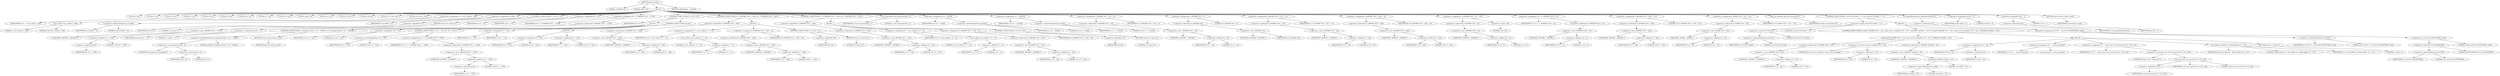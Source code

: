 digraph tftp_connect {  
"1000116" [label = "(METHOD,tftp_connect)" ]
"1000117" [label = "(PARAM,_DWORD *a1)" ]
"1000118" [label = "(PARAM,_BYTE *a2)" ]
"1000119" [label = "(BLOCK,,)" ]
"1000120" [label = "(LOCAL,v4: int)" ]
"1000121" [label = "(LOCAL,v5: int)" ]
"1000122" [label = "(LOCAL,v6: int)" ]
"1000123" [label = "(LOCAL,v7: int)" ]
"1000124" [label = "(LOCAL,v8: int)" ]
"1000125" [label = "(LOCAL,v9: int)" ]
"1000126" [label = "(LOCAL,v10: int)" ]
"1000127" [label = "(LOCAL,v11: int)" ]
"1000128" [label = "(LOCAL,v12: int)" ]
"1000129" [label = "(LOCAL,result: int)" ]
"1000130" [label = "(LOCAL,v14: int)" ]
"1000131" [label = "(LOCAL,v15: int *)" ]
"1000132" [label = "(LOCAL,v16: int)" ]
"1000133" [label = "(LOCAL,v17: const char *)" ]
"1000134" [label = "(LOCAL,v18: char [ 128 ])" ]
"1000135" [label = "(<operator>.assignment,v4 = Curl_ccalloc(1, 336))" ]
"1000136" [label = "(IDENTIFIER,v4,v4 = Curl_ccalloc(1, 336))" ]
"1000137" [label = "(Curl_ccalloc,Curl_ccalloc(1, 336))" ]
"1000138" [label = "(LITERAL,1,Curl_ccalloc(1, 336))" ]
"1000139" [label = "(LITERAL,336,Curl_ccalloc(1, 336))" ]
"1000140" [label = "(<operator>.assignment,a1[188] = v4)" ]
"1000141" [label = "(<operator>.indirectIndexAccess,a1[188])" ]
"1000142" [label = "(IDENTIFIER,a1,a1[188] = v4)" ]
"1000143" [label = "(LITERAL,188,a1[188] = v4)" ]
"1000144" [label = "(IDENTIFIER,v4,a1[188] = v4)" ]
"1000145" [label = "(CONTROL_STRUCTURE,if ( !v4 ),if ( !v4 ))" ]
"1000146" [label = "(<operator>.logicalNot,!v4)" ]
"1000147" [label = "(IDENTIFIER,v4,!v4)" ]
"1000148" [label = "(RETURN,return 27;,return 27;)" ]
"1000149" [label = "(LITERAL,27,return 27;)" ]
"1000150" [label = "(<operator>.assignment,v5 = v4)" ]
"1000151" [label = "(IDENTIFIER,v5,v5 = v4)" ]
"1000152" [label = "(IDENTIFIER,v4,v5 = v4)" ]
"1000153" [label = "(<operator>.assignment,v6 = *(_DWORD *)(*a1 + 1576))" ]
"1000154" [label = "(IDENTIFIER,v6,v6 = *(_DWORD *)(*a1 + 1576))" ]
"1000155" [label = "(<operator>.indirection,*(_DWORD *)(*a1 + 1576))" ]
"1000156" [label = "(<operator>.cast,(_DWORD *)(*a1 + 1576))" ]
"1000157" [label = "(UNKNOWN,_DWORD *,_DWORD *)" ]
"1000158" [label = "(<operator>.addition,*a1 + 1576)" ]
"1000159" [label = "(<operator>.indirection,*a1)" ]
"1000160" [label = "(IDENTIFIER,a1,*a1 + 1576)" ]
"1000161" [label = "(LITERAL,1576,*a1 + 1576)" ]
"1000162" [label = "(CONTROL_STRUCTURE,if ( v6 ),if ( v6 ))" ]
"1000163" [label = "(IDENTIFIER,v6,if ( v6 ))" ]
"1000164" [label = "(BLOCK,,)" ]
"1000165" [label = "(<operator>.assignment,result = 71)" ]
"1000166" [label = "(IDENTIFIER,result,result = 71)" ]
"1000167" [label = "(LITERAL,71,result = 71)" ]
"1000168" [label = "(CONTROL_STRUCTURE,if ( (unsigned int)(v6 - 8) >= 0xFFB1 ),if ( (unsigned int)(v6 - 8) >= 0xFFB1 ))" ]
"1000169" [label = "(<operator>.greaterEqualsThan,(unsigned int)(v6 - 8) >= 0xFFB1)" ]
"1000170" [label = "(<operator>.cast,(unsigned int)(v6 - 8))" ]
"1000171" [label = "(UNKNOWN,unsigned int,unsigned int)" ]
"1000172" [label = "(<operator>.subtraction,v6 - 8)" ]
"1000173" [label = "(IDENTIFIER,v6,v6 - 8)" ]
"1000174" [label = "(LITERAL,8,v6 - 8)" ]
"1000175" [label = "(LITERAL,0xFFB1,(unsigned int)(v6 - 8) >= 0xFFB1)" ]
"1000176" [label = "(RETURN,return result;,return result;)" ]
"1000177" [label = "(IDENTIFIER,result,return result;)" ]
"1000178" [label = "(<operator>.assignment,v14 = 512)" ]
"1000179" [label = "(IDENTIFIER,v14,v14 = 512)" ]
"1000180" [label = "(LITERAL,512,v14 = 512)" ]
"1000181" [label = "(CONTROL_STRUCTURE,if ( v6 >= 512 ),if ( v6 >= 512 ))" ]
"1000182" [label = "(<operator>.greaterEqualsThan,v6 >= 512)" ]
"1000183" [label = "(IDENTIFIER,v6,v6 >= 512)" ]
"1000184" [label = "(LITERAL,512,v6 >= 512)" ]
"1000185" [label = "(<operator>.assignment,v14 = *(_DWORD *)(*a1 + 1576))" ]
"1000186" [label = "(IDENTIFIER,v14,v14 = *(_DWORD *)(*a1 + 1576))" ]
"1000187" [label = "(<operator>.indirection,*(_DWORD *)(*a1 + 1576))" ]
"1000188" [label = "(<operator>.cast,(_DWORD *)(*a1 + 1576))" ]
"1000189" [label = "(UNKNOWN,_DWORD *,_DWORD *)" ]
"1000190" [label = "(<operator>.addition,*a1 + 1576)" ]
"1000191" [label = "(<operator>.indirection,*a1)" ]
"1000192" [label = "(IDENTIFIER,a1,*a1 + 1576)" ]
"1000193" [label = "(LITERAL,1576,*a1 + 1576)" ]
"1000194" [label = "(<operator>.assignment,v7 = v14)" ]
"1000195" [label = "(IDENTIFIER,v7,v7 = v14)" ]
"1000196" [label = "(IDENTIFIER,v14,v7 = v14)" ]
"1000197" [label = "(CONTROL_STRUCTURE,else,else)" ]
"1000198" [label = "(BLOCK,,)" ]
"1000199" [label = "(<operator>.assignment,v6 = 512)" ]
"1000200" [label = "(IDENTIFIER,v6,v6 = 512)" ]
"1000201" [label = "(LITERAL,512,v6 = 512)" ]
"1000202" [label = "(<operator>.assignment,v7 = 512)" ]
"1000203" [label = "(IDENTIFIER,v7,v7 = 512)" ]
"1000204" [label = "(LITERAL,512,v7 = 512)" ]
"1000205" [label = "(CONTROL_STRUCTURE,if ( !*(_DWORD *)(v5 + 328) ),if ( !*(_DWORD *)(v5 + 328) ))" ]
"1000206" [label = "(<operator>.logicalNot,!*(_DWORD *)(v5 + 328))" ]
"1000207" [label = "(<operator>.indirection,*(_DWORD *)(v5 + 328))" ]
"1000208" [label = "(<operator>.cast,(_DWORD *)(v5 + 328))" ]
"1000209" [label = "(UNKNOWN,_DWORD *,_DWORD *)" ]
"1000210" [label = "(<operator>.addition,v5 + 328)" ]
"1000211" [label = "(IDENTIFIER,v5,v5 + 328)" ]
"1000212" [label = "(LITERAL,328,v5 + 328)" ]
"1000213" [label = "(BLOCK,,)" ]
"1000214" [label = "(<operator>.assignment,v8 = Curl_ccalloc(1, v7 + 4))" ]
"1000215" [label = "(IDENTIFIER,v8,v8 = Curl_ccalloc(1, v7 + 4))" ]
"1000216" [label = "(Curl_ccalloc,Curl_ccalloc(1, v7 + 4))" ]
"1000217" [label = "(LITERAL,1,Curl_ccalloc(1, v7 + 4))" ]
"1000218" [label = "(<operator>.addition,v7 + 4)" ]
"1000219" [label = "(IDENTIFIER,v7,v7 + 4)" ]
"1000220" [label = "(LITERAL,4,v7 + 4)" ]
"1000221" [label = "(<operator>.assignment,*(_DWORD *)(v5 + 328) = v8)" ]
"1000222" [label = "(<operator>.indirection,*(_DWORD *)(v5 + 328))" ]
"1000223" [label = "(<operator>.cast,(_DWORD *)(v5 + 328))" ]
"1000224" [label = "(UNKNOWN,_DWORD *,_DWORD *)" ]
"1000225" [label = "(<operator>.addition,v5 + 328)" ]
"1000226" [label = "(IDENTIFIER,v5,v5 + 328)" ]
"1000227" [label = "(LITERAL,328,v5 + 328)" ]
"1000228" [label = "(IDENTIFIER,v8,*(_DWORD *)(v5 + 328) = v8)" ]
"1000229" [label = "(CONTROL_STRUCTURE,if ( !v8 ),if ( !v8 ))" ]
"1000230" [label = "(<operator>.logicalNot,!v8)" ]
"1000231" [label = "(IDENTIFIER,v8,!v8)" ]
"1000232" [label = "(RETURN,return 27;,return 27;)" ]
"1000233" [label = "(LITERAL,27,return 27;)" ]
"1000234" [label = "(CONTROL_STRUCTURE,if ( !*(_DWORD *)(v5 + 332) ),if ( !*(_DWORD *)(v5 + 332) ))" ]
"1000235" [label = "(<operator>.logicalNot,!*(_DWORD *)(v5 + 332))" ]
"1000236" [label = "(<operator>.indirection,*(_DWORD *)(v5 + 332))" ]
"1000237" [label = "(<operator>.cast,(_DWORD *)(v5 + 332))" ]
"1000238" [label = "(UNKNOWN,_DWORD *,_DWORD *)" ]
"1000239" [label = "(<operator>.addition,v5 + 332)" ]
"1000240" [label = "(IDENTIFIER,v5,v5 + 332)" ]
"1000241" [label = "(LITERAL,332,v5 + 332)" ]
"1000242" [label = "(BLOCK,,)" ]
"1000243" [label = "(<operator>.assignment,v9 = Curl_ccalloc(1, v7 + 4))" ]
"1000244" [label = "(IDENTIFIER,v9,v9 = Curl_ccalloc(1, v7 + 4))" ]
"1000245" [label = "(Curl_ccalloc,Curl_ccalloc(1, v7 + 4))" ]
"1000246" [label = "(LITERAL,1,Curl_ccalloc(1, v7 + 4))" ]
"1000247" [label = "(<operator>.addition,v7 + 4)" ]
"1000248" [label = "(IDENTIFIER,v7,v7 + 4)" ]
"1000249" [label = "(LITERAL,4,v7 + 4)" ]
"1000250" [label = "(<operator>.assignment,*(_DWORD *)(v5 + 332) = v9)" ]
"1000251" [label = "(<operator>.indirection,*(_DWORD *)(v5 + 332))" ]
"1000252" [label = "(<operator>.cast,(_DWORD *)(v5 + 332))" ]
"1000253" [label = "(UNKNOWN,_DWORD *,_DWORD *)" ]
"1000254" [label = "(<operator>.addition,v5 + 332)" ]
"1000255" [label = "(IDENTIFIER,v5,v5 + 332)" ]
"1000256" [label = "(LITERAL,332,v5 + 332)" ]
"1000257" [label = "(IDENTIFIER,v9,*(_DWORD *)(v5 + 332) = v9)" ]
"1000258" [label = "(CONTROL_STRUCTURE,if ( !v9 ),if ( !v9 ))" ]
"1000259" [label = "(<operator>.logicalNot,!v9)" ]
"1000260" [label = "(IDENTIFIER,v9,!v9)" ]
"1000261" [label = "(RETURN,return 27;,return 27;)" ]
"1000262" [label = "(LITERAL,27,return 27;)" ]
"1000263" [label = "(Curl_conncontrol,Curl_conncontrol(a1, 1))" ]
"1000264" [label = "(IDENTIFIER,a1,Curl_conncontrol(a1, 1))" ]
"1000265" [label = "(LITERAL,1,Curl_conncontrol(a1, 1))" ]
"1000266" [label = "(<operator>.assignment,v10 = a1[20])" ]
"1000267" [label = "(IDENTIFIER,v10,v10 = a1[20])" ]
"1000268" [label = "(<operator>.indirectIndexAccess,a1[20])" ]
"1000269" [label = "(IDENTIFIER,a1,v10 = a1[20])" ]
"1000270" [label = "(LITERAL,20,v10 = a1[20])" ]
"1000271" [label = "(<operator>.assignment,v11 = a1[105])" ]
"1000272" [label = "(IDENTIFIER,v11,v11 = a1[105])" ]
"1000273" [label = "(<operator>.indirectIndexAccess,a1[105])" ]
"1000274" [label = "(IDENTIFIER,a1,v11 = a1[105])" ]
"1000275" [label = "(LITERAL,105,v11 = a1[105])" ]
"1000276" [label = "(<operator>.assignment,*(_DWORD *)(v5 + 16) = a1)" ]
"1000277" [label = "(<operator>.indirection,*(_DWORD *)(v5 + 16))" ]
"1000278" [label = "(<operator>.cast,(_DWORD *)(v5 + 16))" ]
"1000279" [label = "(UNKNOWN,_DWORD *,_DWORD *)" ]
"1000280" [label = "(<operator>.addition,v5 + 16)" ]
"1000281" [label = "(IDENTIFIER,v5,v5 + 16)" ]
"1000282" [label = "(LITERAL,16,v5 + 16)" ]
"1000283" [label = "(IDENTIFIER,a1,*(_DWORD *)(v5 + 16) = a1)" ]
"1000284" [label = "(<operator>.assignment,*(_DWORD *)v5 = 0)" ]
"1000285" [label = "(<operator>.indirection,*(_DWORD *)v5)" ]
"1000286" [label = "(<operator>.cast,(_DWORD *)v5)" ]
"1000287" [label = "(UNKNOWN,_DWORD *,_DWORD *)" ]
"1000288" [label = "(IDENTIFIER,v5,(_DWORD *)v5)" ]
"1000289" [label = "(LITERAL,0,*(_DWORD *)v5 = 0)" ]
"1000290" [label = "(<operator>.assignment,*(_DWORD *)(v5 + 20) = v11)" ]
"1000291" [label = "(<operator>.indirection,*(_DWORD *)(v5 + 20))" ]
"1000292" [label = "(<operator>.cast,(_DWORD *)(v5 + 20))" ]
"1000293" [label = "(UNKNOWN,_DWORD *,_DWORD *)" ]
"1000294" [label = "(<operator>.addition,v5 + 20)" ]
"1000295" [label = "(IDENTIFIER,v5,v5 + 20)" ]
"1000296" [label = "(LITERAL,20,v5 + 20)" ]
"1000297" [label = "(IDENTIFIER,v11,*(_DWORD *)(v5 + 20) = v11)" ]
"1000298" [label = "(<operator>.assignment,*(_DWORD *)(v5 + 324) = v6)" ]
"1000299" [label = "(<operator>.indirection,*(_DWORD *)(v5 + 324))" ]
"1000300" [label = "(<operator>.cast,(_DWORD *)(v5 + 324))" ]
"1000301" [label = "(UNKNOWN,_DWORD *,_DWORD *)" ]
"1000302" [label = "(<operator>.addition,v5 + 324)" ]
"1000303" [label = "(IDENTIFIER,v5,v5 + 324)" ]
"1000304" [label = "(LITERAL,324,v5 + 324)" ]
"1000305" [label = "(IDENTIFIER,v6,*(_DWORD *)(v5 + 324) = v6)" ]
"1000306" [label = "(<operator>.assignment,*(_DWORD *)(v5 + 8) = -100)" ]
"1000307" [label = "(<operator>.indirection,*(_DWORD *)(v5 + 8))" ]
"1000308" [label = "(<operator>.cast,(_DWORD *)(v5 + 8))" ]
"1000309" [label = "(UNKNOWN,_DWORD *,_DWORD *)" ]
"1000310" [label = "(<operator>.addition,v5 + 8)" ]
"1000311" [label = "(IDENTIFIER,v5,v5 + 8)" ]
"1000312" [label = "(LITERAL,8,v5 + 8)" ]
"1000313" [label = "(<operator>.minus,-100)" ]
"1000314" [label = "(LITERAL,100,-100)" ]
"1000315" [label = "(<operator>.assignment,v12 = *(_DWORD *)(v10 + 4))" ]
"1000316" [label = "(IDENTIFIER,v12,v12 = *(_DWORD *)(v10 + 4))" ]
"1000317" [label = "(<operator>.indirection,*(_DWORD *)(v10 + 4))" ]
"1000318" [label = "(<operator>.cast,(_DWORD *)(v10 + 4))" ]
"1000319" [label = "(UNKNOWN,_DWORD *,_DWORD *)" ]
"1000320" [label = "(<operator>.addition,v10 + 4)" ]
"1000321" [label = "(IDENTIFIER,v10,v10 + 4)" ]
"1000322" [label = "(LITERAL,4,v10 + 4)" ]
"1000323" [label = "(<operator>.assignment,*(_DWORD *)(v5 + 320) = 512)" ]
"1000324" [label = "(<operator>.indirection,*(_DWORD *)(v5 + 320))" ]
"1000325" [label = "(<operator>.cast,(_DWORD *)(v5 + 320))" ]
"1000326" [label = "(UNKNOWN,_DWORD *,_DWORD *)" ]
"1000327" [label = "(<operator>.addition,v5 + 320)" ]
"1000328" [label = "(IDENTIFIER,v5,v5 + 320)" ]
"1000329" [label = "(LITERAL,320,v5 + 320)" ]
"1000330" [label = "(LITERAL,512,*(_DWORD *)(v5 + 320) = 512)" ]
"1000331" [label = "(<operator>.assignment,*(_WORD *)(v5 + 52) = v12)" ]
"1000332" [label = "(<operator>.indirection,*(_WORD *)(v5 + 52))" ]
"1000333" [label = "(<operator>.cast,(_WORD *)(v5 + 52))" ]
"1000334" [label = "(UNKNOWN,_WORD *,_WORD *)" ]
"1000335" [label = "(<operator>.addition,v5 + 52)" ]
"1000336" [label = "(IDENTIFIER,v5,v5 + 52)" ]
"1000337" [label = "(LITERAL,52,v5 + 52)" ]
"1000338" [label = "(IDENTIFIER,v12,*(_WORD *)(v5 + 52) = v12)" ]
"1000339" [label = "(tftp_set_timeouts,tftp_set_timeouts(v5))" ]
"1000340" [label = "(IDENTIFIER,v5,tftp_set_timeouts(v5))" ]
"1000341" [label = "(CONTROL_STRUCTURE,if ( (a1[147] & 0x40) == 0 ),if ( (a1[147] & 0x40) == 0 ))" ]
"1000342" [label = "(<operator>.equals,(a1[147] & 0x40) == 0)" ]
"1000343" [label = "(<operator>.and,a1[147] & 0x40)" ]
"1000344" [label = "(<operator>.indirectIndexAccess,a1[147])" ]
"1000345" [label = "(IDENTIFIER,a1,a1[147] & 0x40)" ]
"1000346" [label = "(LITERAL,147,a1[147] & 0x40)" ]
"1000347" [label = "(LITERAL,0x40,a1[147] & 0x40)" ]
"1000348" [label = "(LITERAL,0,(a1[147] & 0x40) == 0)" ]
"1000349" [label = "(BLOCK,,)" ]
"1000350" [label = "(CONTROL_STRUCTURE,if ( bind(*(_DWORD *)(v5 + 20), (const struct sockaddr *)(v5 + 52), *(_DWORD *)(a1[20] + 16)) ),if ( bind(*(_DWORD *)(v5 + 20), (const struct sockaddr *)(v5 + 52), *(_DWORD *)(a1[20] + 16)) ))" ]
"1000351" [label = "(bind,bind(*(_DWORD *)(v5 + 20), (const struct sockaddr *)(v5 + 52), *(_DWORD *)(a1[20] + 16)))" ]
"1000352" [label = "(<operator>.indirection,*(_DWORD *)(v5 + 20))" ]
"1000353" [label = "(<operator>.cast,(_DWORD *)(v5 + 20))" ]
"1000354" [label = "(UNKNOWN,_DWORD *,_DWORD *)" ]
"1000355" [label = "(<operator>.addition,v5 + 20)" ]
"1000356" [label = "(IDENTIFIER,v5,v5 + 20)" ]
"1000357" [label = "(LITERAL,20,v5 + 20)" ]
"1000358" [label = "(<operator>.cast,(const struct sockaddr *)(v5 + 52))" ]
"1000359" [label = "(UNKNOWN,const struct sockaddr *,const struct sockaddr *)" ]
"1000360" [label = "(<operator>.addition,v5 + 52)" ]
"1000361" [label = "(IDENTIFIER,v5,v5 + 52)" ]
"1000362" [label = "(LITERAL,52,v5 + 52)" ]
"1000363" [label = "(<operator>.indirection,*(_DWORD *)(a1[20] + 16))" ]
"1000364" [label = "(<operator>.cast,(_DWORD *)(a1[20] + 16))" ]
"1000365" [label = "(UNKNOWN,_DWORD *,_DWORD *)" ]
"1000366" [label = "(<operator>.addition,a1[20] + 16)" ]
"1000367" [label = "(<operator>.indirectIndexAccess,a1[20])" ]
"1000368" [label = "(IDENTIFIER,a1,a1[20] + 16)" ]
"1000369" [label = "(LITERAL,20,a1[20] + 16)" ]
"1000370" [label = "(LITERAL,16,a1[20] + 16)" ]
"1000371" [label = "(BLOCK,,)" ]
"1000372" [label = "(<operator>.assignment,v16 = *a1)" ]
"1000373" [label = "(IDENTIFIER,v16,v16 = *a1)" ]
"1000374" [label = "(<operator>.indirection,*a1)" ]
"1000375" [label = "(IDENTIFIER,a1,v16 = *a1)" ]
"1000376" [label = "(<operator>.assignment,v15 = _errno_location())" ]
"1000377" [label = "(IDENTIFIER,v15,v15 = _errno_location())" ]
"1000378" [label = "(_errno_location,_errno_location())" ]
"1000379" [label = "(<operator>.assignment,v17 = (const char *)Curl_strerror(*v15, v18, 128))" ]
"1000380" [label = "(IDENTIFIER,v17,v17 = (const char *)Curl_strerror(*v15, v18, 128))" ]
"1000381" [label = "(<operator>.cast,(const char *)Curl_strerror(*v15, v18, 128))" ]
"1000382" [label = "(UNKNOWN,const char *,const char *)" ]
"1000383" [label = "(Curl_strerror,Curl_strerror(*v15, v18, 128))" ]
"1000384" [label = "(<operator>.indirection,*v15)" ]
"1000385" [label = "(IDENTIFIER,v15,Curl_strerror(*v15, v18, 128))" ]
"1000386" [label = "(IDENTIFIER,v18,Curl_strerror(*v15, v18, 128))" ]
"1000387" [label = "(LITERAL,128,Curl_strerror(*v15, v18, 128))" ]
"1000388" [label = "(Curl_failf,Curl_failf(v16, \"bind() failed; %s\", v17))" ]
"1000389" [label = "(IDENTIFIER,v16,Curl_failf(v16, \"bind() failed; %s\", v17))" ]
"1000390" [label = "(LITERAL,\"bind() failed; %s\",Curl_failf(v16, \"bind() failed; %s\", v17))" ]
"1000391" [label = "(IDENTIFIER,v17,Curl_failf(v16, \"bind() failed; %s\", v17))" ]
"1000392" [label = "(RETURN,return 7;,return 7;)" ]
"1000393" [label = "(LITERAL,7,return 7;)" ]
"1000394" [label = "(<operator>.assignment,a1[147] = a1[147] & 0xFFFFFFBF | 0x40)" ]
"1000395" [label = "(<operator>.indirectIndexAccess,a1[147])" ]
"1000396" [label = "(IDENTIFIER,a1,a1[147] = a1[147] & 0xFFFFFFBF | 0x40)" ]
"1000397" [label = "(LITERAL,147,a1[147] = a1[147] & 0xFFFFFFBF | 0x40)" ]
"1000398" [label = "(<operator>.or,a1[147] & 0xFFFFFFBF | 0x40)" ]
"1000399" [label = "(<operator>.and,a1[147] & 0xFFFFFFBF)" ]
"1000400" [label = "(<operator>.indirectIndexAccess,a1[147])" ]
"1000401" [label = "(IDENTIFIER,a1,a1[147] & 0xFFFFFFBF)" ]
"1000402" [label = "(LITERAL,147,a1[147] & 0xFFFFFFBF)" ]
"1000403" [label = "(LITERAL,0xFFFFFFBF,a1[147] & 0xFFFFFFBF)" ]
"1000404" [label = "(LITERAL,0x40,a1[147] & 0xFFFFFFBF | 0x40)" ]
"1000405" [label = "(Curl_pgrsStartNow,Curl_pgrsStartNow(*a1))" ]
"1000406" [label = "(<operator>.indirection,*a1)" ]
"1000407" [label = "(IDENTIFIER,a1,Curl_pgrsStartNow(*a1))" ]
"1000408" [label = "(<operator>.assignment,result = 0)" ]
"1000409" [label = "(IDENTIFIER,result,result = 0)" ]
"1000410" [label = "(LITERAL,0,result = 0)" ]
"1000411" [label = "(<operator>.assignment,*a2 = 1)" ]
"1000412" [label = "(<operator>.indirection,*a2)" ]
"1000413" [label = "(IDENTIFIER,a2,*a2 = 1)" ]
"1000414" [label = "(LITERAL,1,*a2 = 1)" ]
"1000415" [label = "(RETURN,return result;,return result;)" ]
"1000416" [label = "(IDENTIFIER,result,return result;)" ]
"1000417" [label = "(METHOD_RETURN,int __fastcall)" ]
  "1000116" -> "1000117" 
  "1000116" -> "1000118" 
  "1000116" -> "1000119" 
  "1000116" -> "1000417" 
  "1000119" -> "1000120" 
  "1000119" -> "1000121" 
  "1000119" -> "1000122" 
  "1000119" -> "1000123" 
  "1000119" -> "1000124" 
  "1000119" -> "1000125" 
  "1000119" -> "1000126" 
  "1000119" -> "1000127" 
  "1000119" -> "1000128" 
  "1000119" -> "1000129" 
  "1000119" -> "1000130" 
  "1000119" -> "1000131" 
  "1000119" -> "1000132" 
  "1000119" -> "1000133" 
  "1000119" -> "1000134" 
  "1000119" -> "1000135" 
  "1000119" -> "1000140" 
  "1000119" -> "1000145" 
  "1000119" -> "1000150" 
  "1000119" -> "1000153" 
  "1000119" -> "1000162" 
  "1000119" -> "1000205" 
  "1000119" -> "1000234" 
  "1000119" -> "1000263" 
  "1000119" -> "1000266" 
  "1000119" -> "1000271" 
  "1000119" -> "1000276" 
  "1000119" -> "1000284" 
  "1000119" -> "1000290" 
  "1000119" -> "1000298" 
  "1000119" -> "1000306" 
  "1000119" -> "1000315" 
  "1000119" -> "1000323" 
  "1000119" -> "1000331" 
  "1000119" -> "1000339" 
  "1000119" -> "1000341" 
  "1000119" -> "1000405" 
  "1000119" -> "1000408" 
  "1000119" -> "1000411" 
  "1000119" -> "1000415" 
  "1000135" -> "1000136" 
  "1000135" -> "1000137" 
  "1000137" -> "1000138" 
  "1000137" -> "1000139" 
  "1000140" -> "1000141" 
  "1000140" -> "1000144" 
  "1000141" -> "1000142" 
  "1000141" -> "1000143" 
  "1000145" -> "1000146" 
  "1000145" -> "1000148" 
  "1000146" -> "1000147" 
  "1000148" -> "1000149" 
  "1000150" -> "1000151" 
  "1000150" -> "1000152" 
  "1000153" -> "1000154" 
  "1000153" -> "1000155" 
  "1000155" -> "1000156" 
  "1000156" -> "1000157" 
  "1000156" -> "1000158" 
  "1000158" -> "1000159" 
  "1000158" -> "1000161" 
  "1000159" -> "1000160" 
  "1000162" -> "1000163" 
  "1000162" -> "1000164" 
  "1000162" -> "1000197" 
  "1000164" -> "1000165" 
  "1000164" -> "1000168" 
  "1000164" -> "1000178" 
  "1000164" -> "1000181" 
  "1000164" -> "1000194" 
  "1000165" -> "1000166" 
  "1000165" -> "1000167" 
  "1000168" -> "1000169" 
  "1000168" -> "1000176" 
  "1000169" -> "1000170" 
  "1000169" -> "1000175" 
  "1000170" -> "1000171" 
  "1000170" -> "1000172" 
  "1000172" -> "1000173" 
  "1000172" -> "1000174" 
  "1000176" -> "1000177" 
  "1000178" -> "1000179" 
  "1000178" -> "1000180" 
  "1000181" -> "1000182" 
  "1000181" -> "1000185" 
  "1000182" -> "1000183" 
  "1000182" -> "1000184" 
  "1000185" -> "1000186" 
  "1000185" -> "1000187" 
  "1000187" -> "1000188" 
  "1000188" -> "1000189" 
  "1000188" -> "1000190" 
  "1000190" -> "1000191" 
  "1000190" -> "1000193" 
  "1000191" -> "1000192" 
  "1000194" -> "1000195" 
  "1000194" -> "1000196" 
  "1000197" -> "1000198" 
  "1000198" -> "1000199" 
  "1000198" -> "1000202" 
  "1000199" -> "1000200" 
  "1000199" -> "1000201" 
  "1000202" -> "1000203" 
  "1000202" -> "1000204" 
  "1000205" -> "1000206" 
  "1000205" -> "1000213" 
  "1000206" -> "1000207" 
  "1000207" -> "1000208" 
  "1000208" -> "1000209" 
  "1000208" -> "1000210" 
  "1000210" -> "1000211" 
  "1000210" -> "1000212" 
  "1000213" -> "1000214" 
  "1000213" -> "1000221" 
  "1000213" -> "1000229" 
  "1000214" -> "1000215" 
  "1000214" -> "1000216" 
  "1000216" -> "1000217" 
  "1000216" -> "1000218" 
  "1000218" -> "1000219" 
  "1000218" -> "1000220" 
  "1000221" -> "1000222" 
  "1000221" -> "1000228" 
  "1000222" -> "1000223" 
  "1000223" -> "1000224" 
  "1000223" -> "1000225" 
  "1000225" -> "1000226" 
  "1000225" -> "1000227" 
  "1000229" -> "1000230" 
  "1000229" -> "1000232" 
  "1000230" -> "1000231" 
  "1000232" -> "1000233" 
  "1000234" -> "1000235" 
  "1000234" -> "1000242" 
  "1000235" -> "1000236" 
  "1000236" -> "1000237" 
  "1000237" -> "1000238" 
  "1000237" -> "1000239" 
  "1000239" -> "1000240" 
  "1000239" -> "1000241" 
  "1000242" -> "1000243" 
  "1000242" -> "1000250" 
  "1000242" -> "1000258" 
  "1000243" -> "1000244" 
  "1000243" -> "1000245" 
  "1000245" -> "1000246" 
  "1000245" -> "1000247" 
  "1000247" -> "1000248" 
  "1000247" -> "1000249" 
  "1000250" -> "1000251" 
  "1000250" -> "1000257" 
  "1000251" -> "1000252" 
  "1000252" -> "1000253" 
  "1000252" -> "1000254" 
  "1000254" -> "1000255" 
  "1000254" -> "1000256" 
  "1000258" -> "1000259" 
  "1000258" -> "1000261" 
  "1000259" -> "1000260" 
  "1000261" -> "1000262" 
  "1000263" -> "1000264" 
  "1000263" -> "1000265" 
  "1000266" -> "1000267" 
  "1000266" -> "1000268" 
  "1000268" -> "1000269" 
  "1000268" -> "1000270" 
  "1000271" -> "1000272" 
  "1000271" -> "1000273" 
  "1000273" -> "1000274" 
  "1000273" -> "1000275" 
  "1000276" -> "1000277" 
  "1000276" -> "1000283" 
  "1000277" -> "1000278" 
  "1000278" -> "1000279" 
  "1000278" -> "1000280" 
  "1000280" -> "1000281" 
  "1000280" -> "1000282" 
  "1000284" -> "1000285" 
  "1000284" -> "1000289" 
  "1000285" -> "1000286" 
  "1000286" -> "1000287" 
  "1000286" -> "1000288" 
  "1000290" -> "1000291" 
  "1000290" -> "1000297" 
  "1000291" -> "1000292" 
  "1000292" -> "1000293" 
  "1000292" -> "1000294" 
  "1000294" -> "1000295" 
  "1000294" -> "1000296" 
  "1000298" -> "1000299" 
  "1000298" -> "1000305" 
  "1000299" -> "1000300" 
  "1000300" -> "1000301" 
  "1000300" -> "1000302" 
  "1000302" -> "1000303" 
  "1000302" -> "1000304" 
  "1000306" -> "1000307" 
  "1000306" -> "1000313" 
  "1000307" -> "1000308" 
  "1000308" -> "1000309" 
  "1000308" -> "1000310" 
  "1000310" -> "1000311" 
  "1000310" -> "1000312" 
  "1000313" -> "1000314" 
  "1000315" -> "1000316" 
  "1000315" -> "1000317" 
  "1000317" -> "1000318" 
  "1000318" -> "1000319" 
  "1000318" -> "1000320" 
  "1000320" -> "1000321" 
  "1000320" -> "1000322" 
  "1000323" -> "1000324" 
  "1000323" -> "1000330" 
  "1000324" -> "1000325" 
  "1000325" -> "1000326" 
  "1000325" -> "1000327" 
  "1000327" -> "1000328" 
  "1000327" -> "1000329" 
  "1000331" -> "1000332" 
  "1000331" -> "1000338" 
  "1000332" -> "1000333" 
  "1000333" -> "1000334" 
  "1000333" -> "1000335" 
  "1000335" -> "1000336" 
  "1000335" -> "1000337" 
  "1000339" -> "1000340" 
  "1000341" -> "1000342" 
  "1000341" -> "1000349" 
  "1000342" -> "1000343" 
  "1000342" -> "1000348" 
  "1000343" -> "1000344" 
  "1000343" -> "1000347" 
  "1000344" -> "1000345" 
  "1000344" -> "1000346" 
  "1000349" -> "1000350" 
  "1000349" -> "1000394" 
  "1000350" -> "1000351" 
  "1000350" -> "1000371" 
  "1000351" -> "1000352" 
  "1000351" -> "1000358" 
  "1000351" -> "1000363" 
  "1000352" -> "1000353" 
  "1000353" -> "1000354" 
  "1000353" -> "1000355" 
  "1000355" -> "1000356" 
  "1000355" -> "1000357" 
  "1000358" -> "1000359" 
  "1000358" -> "1000360" 
  "1000360" -> "1000361" 
  "1000360" -> "1000362" 
  "1000363" -> "1000364" 
  "1000364" -> "1000365" 
  "1000364" -> "1000366" 
  "1000366" -> "1000367" 
  "1000366" -> "1000370" 
  "1000367" -> "1000368" 
  "1000367" -> "1000369" 
  "1000371" -> "1000372" 
  "1000371" -> "1000376" 
  "1000371" -> "1000379" 
  "1000371" -> "1000388" 
  "1000371" -> "1000392" 
  "1000372" -> "1000373" 
  "1000372" -> "1000374" 
  "1000374" -> "1000375" 
  "1000376" -> "1000377" 
  "1000376" -> "1000378" 
  "1000379" -> "1000380" 
  "1000379" -> "1000381" 
  "1000381" -> "1000382" 
  "1000381" -> "1000383" 
  "1000383" -> "1000384" 
  "1000383" -> "1000386" 
  "1000383" -> "1000387" 
  "1000384" -> "1000385" 
  "1000388" -> "1000389" 
  "1000388" -> "1000390" 
  "1000388" -> "1000391" 
  "1000392" -> "1000393" 
  "1000394" -> "1000395" 
  "1000394" -> "1000398" 
  "1000395" -> "1000396" 
  "1000395" -> "1000397" 
  "1000398" -> "1000399" 
  "1000398" -> "1000404" 
  "1000399" -> "1000400" 
  "1000399" -> "1000403" 
  "1000400" -> "1000401" 
  "1000400" -> "1000402" 
  "1000405" -> "1000406" 
  "1000406" -> "1000407" 
  "1000408" -> "1000409" 
  "1000408" -> "1000410" 
  "1000411" -> "1000412" 
  "1000411" -> "1000414" 
  "1000412" -> "1000413" 
  "1000415" -> "1000416" 
}
